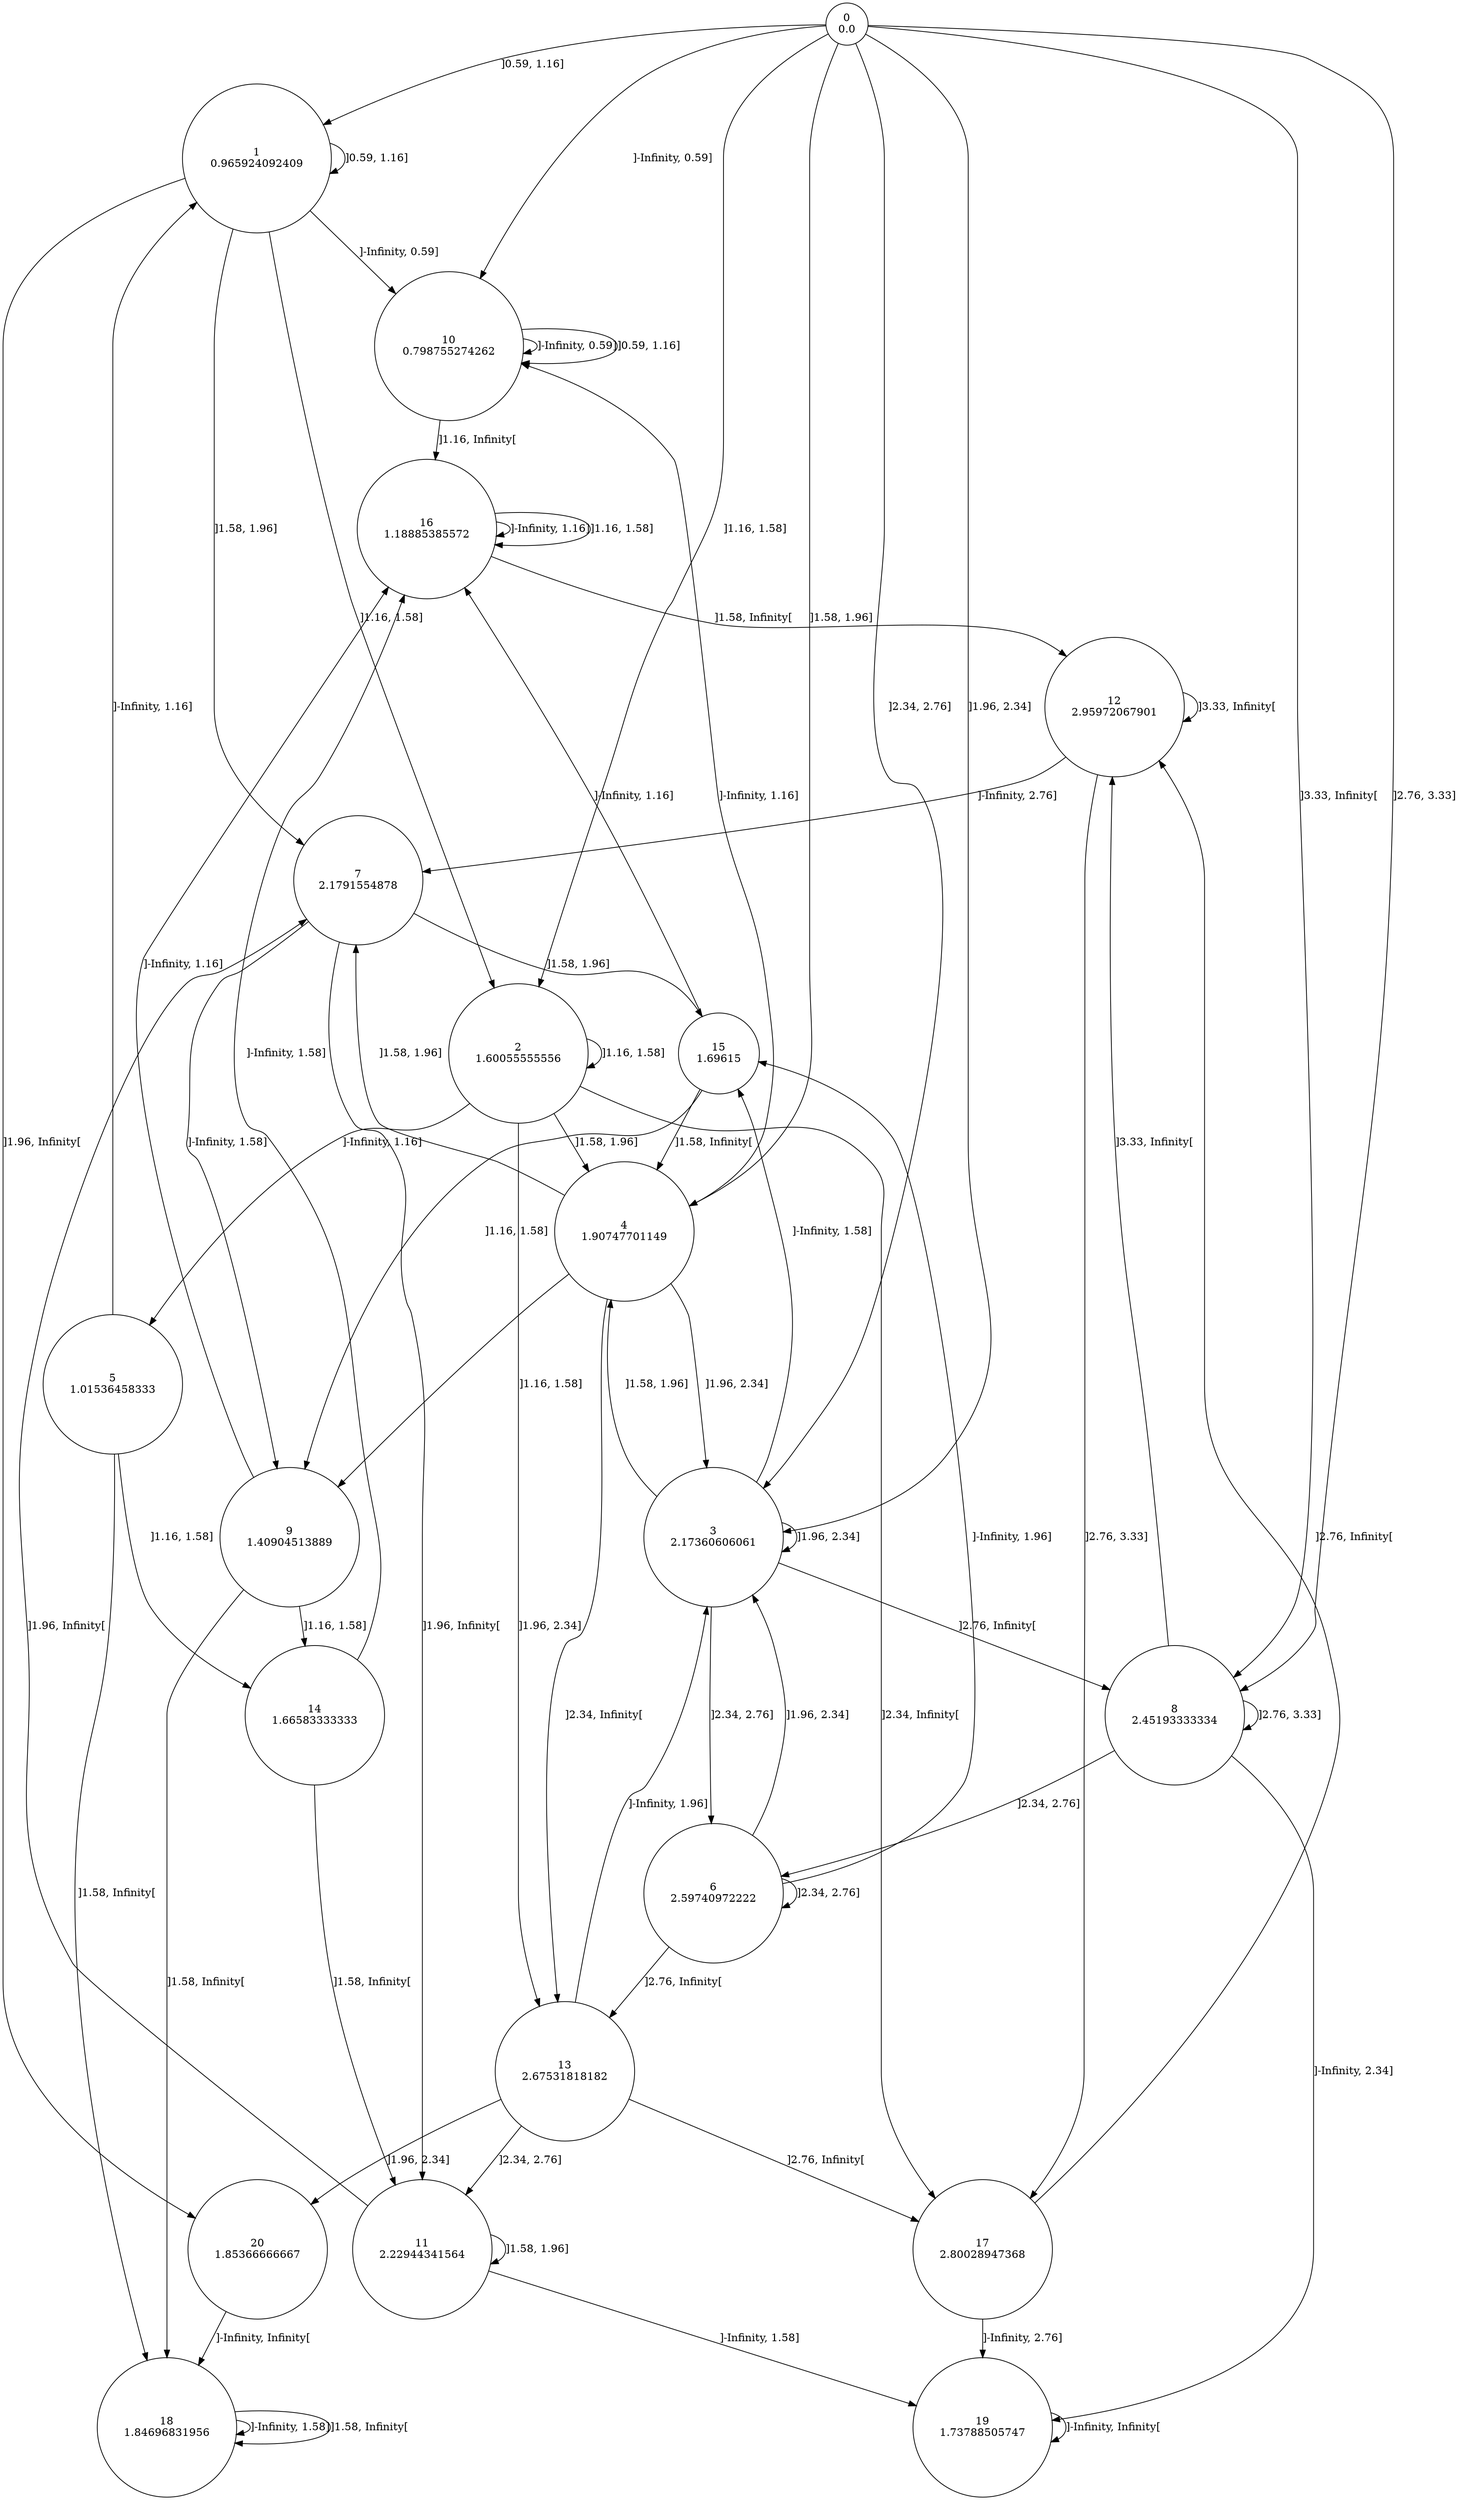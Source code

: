 digraph a {
0 [shape=circle, label="0\n0.0"];
	0 -> 10 [label="]-Infinity, 0.59]"];
	0 -> 1 [label="]0.59, 1.16]"];
	0 -> 2 [label="]1.16, 1.58]"];
	0 -> 4 [label="]1.58, 1.96]"];
	0 -> 3 [label="]1.96, 2.34]"];
	0 -> 3 [label="]2.34, 2.76]"];
	0 -> 8 [label="]2.76, 3.33]"];
	0 -> 8 [label="]3.33, Infinity["];
1 [shape=circle, label="1\n0.965924092409"];
	1 -> 10 [label="]-Infinity, 0.59]"];
	1 -> 1 [label="]0.59, 1.16]"];
	1 -> 2 [label="]1.16, 1.58]"];
	1 -> 7 [label="]1.58, 1.96]"];
	1 -> 20 [label="]1.96, Infinity["];
2 [shape=circle, label="2\n1.60055555556"];
	2 -> 5 [label="]-Infinity, 1.16]"];
	2 -> 2 [label="]1.16, 1.58]"];
	2 -> 4 [label="]1.58, 1.96]"];
	2 -> 13 [label="]1.96, 2.34]"];
	2 -> 17 [label="]2.34, Infinity["];
3 [shape=circle, label="3\n2.17360606061"];
	3 -> 15 [label="]-Infinity, 1.58]"];
	3 -> 4 [label="]1.58, 1.96]"];
	3 -> 3 [label="]1.96, 2.34]"];
	3 -> 6 [label="]2.34, 2.76]"];
	3 -> 8 [label="]2.76, Infinity["];
4 [shape=circle, label="4\n1.90747701149"];
	4 -> 10 [label="]-Infinity, 1.16]"];
	4 -> 9 [label="]1.16, 1.58]"];
	4 -> 7 [label="]1.58, 1.96]"];
	4 -> 3 [label="]1.96, 2.34]"];
	4 -> 13 [label="]2.34, Infinity["];
5 [shape=circle, label="5\n1.01536458333"];
	5 -> 1 [label="]-Infinity, 1.16]"];
	5 -> 14 [label="]1.16, 1.58]"];
	5 -> 18 [label="]1.58, Infinity["];
6 [shape=circle, label="6\n2.59740972222"];
	6 -> 15 [label="]-Infinity, 1.96]"];
	6 -> 3 [label="]1.96, 2.34]"];
	6 -> 6 [label="]2.34, 2.76]"];
	6 -> 13 [label="]2.76, Infinity["];
7 [shape=circle, label="7\n2.1791554878"];
	7 -> 9 [label="]-Infinity, 1.58]"];
	7 -> 15 [label="]1.58, 1.96]"];
	7 -> 11 [label="]1.96, Infinity["];
8 [shape=circle, label="8\n2.45193333334"];
	8 -> 19 [label="]-Infinity, 2.34]"];
	8 -> 6 [label="]2.34, 2.76]"];
	8 -> 8 [label="]2.76, 3.33]"];
	8 -> 12 [label="]3.33, Infinity["];
9 [shape=circle, label="9\n1.40904513889"];
	9 -> 16 [label="]-Infinity, 1.16]"];
	9 -> 14 [label="]1.16, 1.58]"];
	9 -> 18 [label="]1.58, Infinity["];
10 [shape=circle, label="10\n0.798755274262"];
	10 -> 10 [label="]-Infinity, 0.59]"];
	10 -> 10 [label="]0.59, 1.16]"];
	10 -> 16 [label="]1.16, Infinity["];
11 [shape=circle, label="11\n2.22944341564"];
	11 -> 19 [label="]-Infinity, 1.58]"];
	11 -> 11 [label="]1.58, 1.96]"];
	11 -> 7 [label="]1.96, Infinity["];
12 [shape=circle, label="12\n2.95972067901"];
	12 -> 7 [label="]-Infinity, 2.76]"];
	12 -> 17 [label="]2.76, 3.33]"];
	12 -> 12 [label="]3.33, Infinity["];
13 [shape=circle, label="13\n2.67531818182"];
	13 -> 3 [label="]-Infinity, 1.96]"];
	13 -> 20 [label="]1.96, 2.34]"];
	13 -> 11 [label="]2.34, 2.76]"];
	13 -> 17 [label="]2.76, Infinity["];
14 [shape=circle, label="14\n1.66583333333"];
	14 -> 16 [label="]-Infinity, 1.58]"];
	14 -> 11 [label="]1.58, Infinity["];
15 [shape=circle, label="15\n1.69615"];
	15 -> 16 [label="]-Infinity, 1.16]"];
	15 -> 9 [label="]1.16, 1.58]"];
	15 -> 4 [label="]1.58, Infinity["];
16 [shape=circle, label="16\n1.18885385572"];
	16 -> 16 [label="]-Infinity, 1.16]"];
	16 -> 16 [label="]1.16, 1.58]"];
	16 -> 12 [label="]1.58, Infinity["];
17 [shape=circle, label="17\n2.80028947368"];
	17 -> 19 [label="]-Infinity, 2.76]"];
	17 -> 12 [label="]2.76, Infinity["];
18 [shape=circle, label="18\n1.84696831956"];
	18 -> 18 [label="]-Infinity, 1.58]"];
	18 -> 18 [label="]1.58, Infinity["];
19 [shape=circle, label="19\n1.73788505747"];
	19 -> 19 [label="]-Infinity, Infinity["];
20 [shape=circle, label="20\n1.85366666667"];
	20 -> 18 [label="]-Infinity, Infinity["];
}